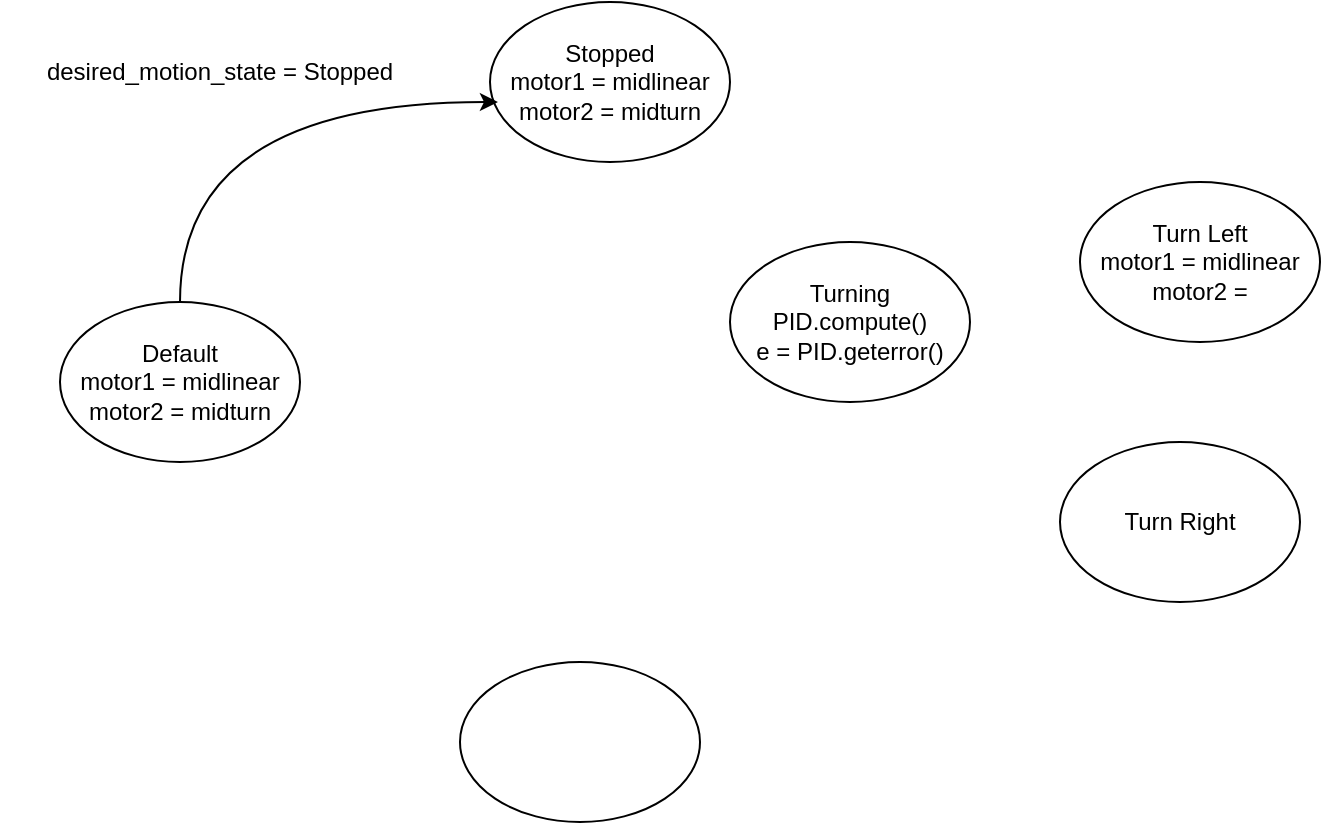 <mxfile version="24.2.7" type="github">
  <diagram name="Page-1" id="vFwo0hFjRwJ0brIeQsAi">
    <mxGraphModel dx="1434" dy="696" grid="1" gridSize="10" guides="1" tooltips="1" connect="1" arrows="1" fold="1" page="1" pageScale="1" pageWidth="850" pageHeight="1100" math="0" shadow="0">
      <root>
        <mxCell id="0" />
        <mxCell id="1" parent="0" />
        <mxCell id="PVeV4i3x_uw7YTpKDgrW-1" value="" style="ellipse;whiteSpace=wrap;html=1;" vertex="1" parent="1">
          <mxGeometry x="350" y="430" width="120" height="80" as="geometry" />
        </mxCell>
        <mxCell id="PVeV4i3x_uw7YTpKDgrW-3" value="&lt;div&gt;Default&lt;/div&gt;&lt;div&gt;motor1 = midlinear&lt;/div&gt;&lt;div&gt;motor2 = midturn&lt;br&gt;&lt;/div&gt;" style="ellipse;whiteSpace=wrap;html=1;" vertex="1" parent="1">
          <mxGeometry x="150" y="250" width="120" height="80" as="geometry" />
        </mxCell>
        <mxCell id="PVeV4i3x_uw7YTpKDgrW-4" value="&lt;div&gt;Turning&lt;/div&gt;&lt;div&gt;PID.compute()&lt;br&gt;&lt;/div&gt;&lt;div&gt;e = PID.geterror()&lt;br&gt;&lt;/div&gt;" style="ellipse;whiteSpace=wrap;html=1;" vertex="1" parent="1">
          <mxGeometry x="485" y="220" width="120" height="80" as="geometry" />
        </mxCell>
        <mxCell id="PVeV4i3x_uw7YTpKDgrW-5" value="&lt;div&gt;Stopped&lt;/div&gt;&lt;div&gt;motor1 = midlinear&lt;/div&gt;&lt;div&gt;motor2 = midturn&lt;br&gt;&lt;/div&gt;" style="ellipse;whiteSpace=wrap;html=1;" vertex="1" parent="1">
          <mxGeometry x="365" y="100" width="120" height="80" as="geometry" />
        </mxCell>
        <mxCell id="PVeV4i3x_uw7YTpKDgrW-6" style="edgeStyle=orthogonalEdgeStyle;rounded=0;orthogonalLoop=1;jettySize=auto;html=1;entryX=0.033;entryY=0.625;entryDx=0;entryDy=0;entryPerimeter=0;curved=1;" edge="1" parent="1" source="PVeV4i3x_uw7YTpKDgrW-3" target="PVeV4i3x_uw7YTpKDgrW-5">
          <mxGeometry relative="1" as="geometry">
            <Array as="points">
              <mxPoint x="210" y="150" />
            </Array>
          </mxGeometry>
        </mxCell>
        <mxCell id="PVeV4i3x_uw7YTpKDgrW-7" value="desired_motion_state = Stopped" style="text;html=1;align=center;verticalAlign=middle;whiteSpace=wrap;rounded=0;" vertex="1" parent="1">
          <mxGeometry x="120" y="120" width="220" height="30" as="geometry" />
        </mxCell>
        <mxCell id="PVeV4i3x_uw7YTpKDgrW-9" value="&lt;div&gt;Turn Left&lt;/div&gt;&lt;div&gt;motor1 = midlinear&lt;/div&gt;&lt;div&gt;motor2 = &lt;br&gt;&lt;/div&gt;" style="ellipse;whiteSpace=wrap;html=1;" vertex="1" parent="1">
          <mxGeometry x="660" y="190" width="120" height="80" as="geometry" />
        </mxCell>
        <mxCell id="PVeV4i3x_uw7YTpKDgrW-10" value="Turn Right" style="ellipse;whiteSpace=wrap;html=1;" vertex="1" parent="1">
          <mxGeometry x="650" y="320" width="120" height="80" as="geometry" />
        </mxCell>
      </root>
    </mxGraphModel>
  </diagram>
</mxfile>
